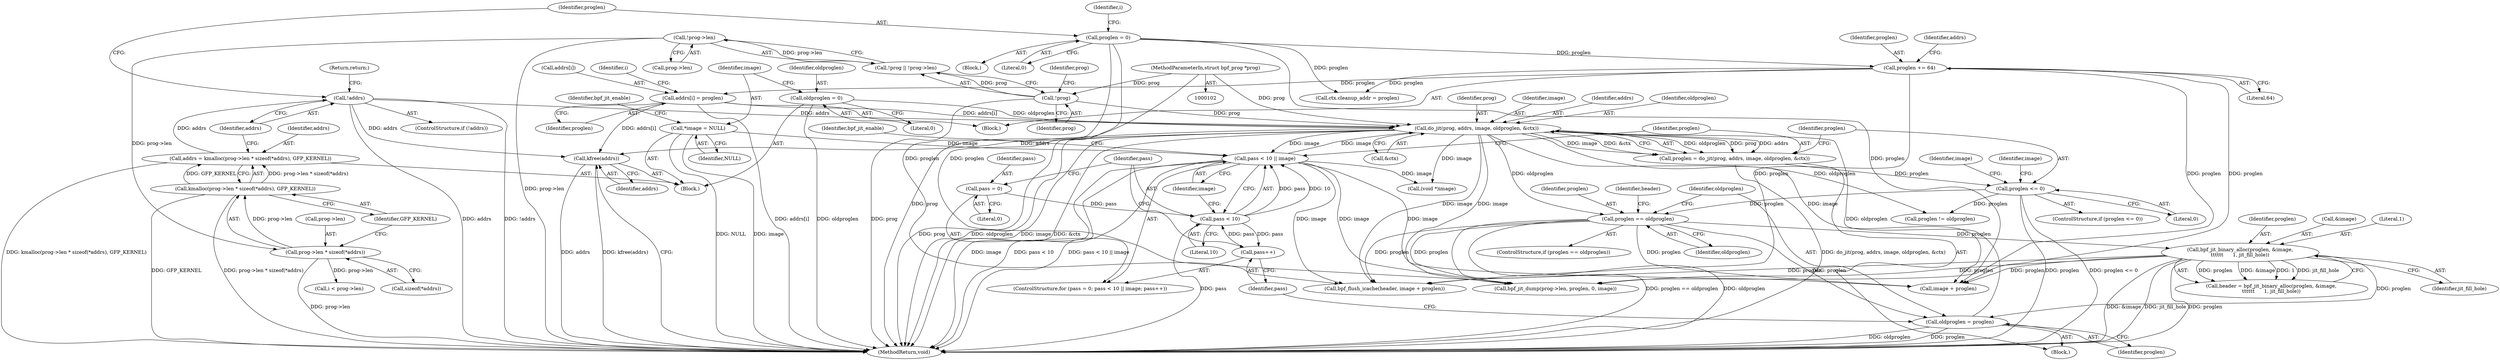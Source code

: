 digraph "0_linux_3f7352bf21f8fd7ba3e2fcef9488756f188e12be@API" {
"1000286" [label="(Call,kfree(addrs))"];
"1000193" [label="(Call,do_jit(prog, addrs, image, oldproglen, &ctx))"];
"1000128" [label="(Call,!prog)"];
"1000103" [label="(MethodParameterIn,struct bpf_prog *prog)"];
"1000147" [label="(Call,!addrs)"];
"1000135" [label="(Call,addrs = kmalloc(prog->len * sizeof(*addrs), GFP_KERNEL))"];
"1000137" [label="(Call,kmalloc(prog->len * sizeof(*addrs), GFP_KERNEL))"];
"1000138" [label="(Call,prog->len * sizeof(*addrs))"];
"1000130" [label="(Call,!prog->len)"];
"1000169" [label="(Call,addrs[i] = proglen)"];
"1000166" [label="(Call,proglen += 64)"];
"1000152" [label="(Call,proglen = 0)"];
"1000183" [label="(Call,pass < 10 || image)"];
"1000184" [label="(Call,pass < 10)"];
"1000188" [label="(Call,pass++)"];
"1000180" [label="(Call,pass = 0)"];
"1000116" [label="(Call,*image = NULL)"];
"1000111" [label="(Call,oldproglen = 0)"];
"1000244" [label="(Call,oldproglen = proglen)"];
"1000234" [label="(Call,bpf_jit_binary_alloc(proglen, &image,\n\t\t\t\t\t\t      1, jit_fill_hole))"];
"1000228" [label="(Call,proglen == oldproglen)"];
"1000201" [label="(Call,proglen <= 0)"];
"1000191" [label="(Call,proglen = do_jit(prog, addrs, image, oldproglen, &ctx))"];
"1000112" [label="(Identifier,oldproglen)"];
"1000229" [label="(Identifier,proglen)"];
"1000170" [label="(Call,addrs[i])"];
"1000200" [label="(ControlStructure,if (proglen <= 0))"];
"1000152" [label="(Call,proglen = 0)"];
"1000118" [label="(Identifier,NULL)"];
"1000147" [label="(Call,!addrs)"];
"1000249" [label="(Identifier,bpf_jit_enable)"];
"1000171" [label="(Identifier,addrs)"];
"1000246" [label="(Identifier,proglen)"];
"1000129" [label="(Identifier,prog)"];
"1000137" [label="(Call,kmalloc(prog->len * sizeof(*addrs), GFP_KERNEL))"];
"1000149" [label="(Return,return;)"];
"1000188" [label="(Call,pass++)"];
"1000228" [label="(Call,proglen == oldproglen)"];
"1000132" [label="(Identifier,prog)"];
"1000127" [label="(Call,!prog || !prog->len)"];
"1000234" [label="(Call,bpf_jit_binary_alloc(proglen, &image,\n\t\t\t\t\t\t      1, jit_fill_hole))"];
"1000124" [label="(Identifier,bpf_jit_enable)"];
"1000146" [label="(ControlStructure,if (!addrs))"];
"1000230" [label="(Identifier,oldproglen)"];
"1000195" [label="(Identifier,addrs)"];
"1000116" [label="(Call,*image = NULL)"];
"1000245" [label="(Identifier,oldproglen)"];
"1000179" [label="(ControlStructure,for (pass = 0; pass < 10 || image; pass++))"];
"1000227" [label="(ControlStructure,if (proglen == oldproglen))"];
"1000180" [label="(Call,pass = 0)"];
"1000173" [label="(Identifier,proglen)"];
"1000128" [label="(Call,!prog)"];
"1000203" [label="(Literal,0)"];
"1000287" [label="(Identifier,addrs)"];
"1000244" [label="(Call,oldproglen = proglen)"];
"1000131" [label="(Call,prog->len)"];
"1000190" [label="(Block,)"];
"1000261" [label="(Call,bpf_flush_icache(header, image + proglen))"];
"1000138" [label="(Call,prog->len * sizeof(*addrs))"];
"1000202" [label="(Identifier,proglen)"];
"1000130" [label="(Call,!prog->len)"];
"1000184" [label="(Call,pass < 10)"];
"1000238" [label="(Literal,1)"];
"1000277" [label="(Call,(void *)image)"];
"1000117" [label="(Identifier,image)"];
"1000191" [label="(Call,proglen = do_jit(prog, addrs, image, oldproglen, &ctx))"];
"1000288" [label="(MethodReturn,void)"];
"1000139" [label="(Call,prog->len)"];
"1000232" [label="(Call,header = bpf_jit_binary_alloc(proglen, &image,\n\t\t\t\t\t\t      1, jit_fill_hole))"];
"1000183" [label="(Call,pass < 10 || image)"];
"1000251" [label="(Call,bpf_jit_dump(prog->len, proglen, 0, image))"];
"1000174" [label="(Call,ctx.cleanup_addr = proglen)"];
"1000148" [label="(Identifier,addrs)"];
"1000233" [label="(Identifier,header)"];
"1000192" [label="(Identifier,proglen)"];
"1000158" [label="(Call,i < prog->len)"];
"1000198" [label="(Call,&ctx)"];
"1000154" [label="(Literal,0)"];
"1000103" [label="(MethodParameterIn,struct bpf_prog *prog)"];
"1000186" [label="(Literal,10)"];
"1000193" [label="(Call,do_jit(prog, addrs, image, oldproglen, &ctx))"];
"1000167" [label="(Identifier,proglen)"];
"1000153" [label="(Identifier,proglen)"];
"1000217" [label="(Call,proglen != oldproglen)"];
"1000185" [label="(Identifier,pass)"];
"1000135" [label="(Call,addrs = kmalloc(prog->len * sizeof(*addrs), GFP_KERNEL))"];
"1000201" [label="(Call,proglen <= 0)"];
"1000189" [label="(Identifier,pass)"];
"1000168" [label="(Literal,64)"];
"1000182" [label="(Literal,0)"];
"1000165" [label="(Block,)"];
"1000197" [label="(Identifier,oldproglen)"];
"1000164" [label="(Identifier,i)"];
"1000169" [label="(Call,addrs[i] = proglen)"];
"1000113" [label="(Literal,0)"];
"1000235" [label="(Identifier,proglen)"];
"1000145" [label="(Identifier,GFP_KERNEL)"];
"1000263" [label="(Call,image + proglen)"];
"1000194" [label="(Identifier,prog)"];
"1000166" [label="(Call,proglen += 64)"];
"1000214" [label="(Identifier,image)"];
"1000111" [label="(Call,oldproglen = 0)"];
"1000206" [label="(Identifier,image)"];
"1000187" [label="(Identifier,image)"];
"1000286" [label="(Call,kfree(addrs))"];
"1000151" [label="(Block,)"];
"1000181" [label="(Identifier,pass)"];
"1000136" [label="(Identifier,addrs)"];
"1000236" [label="(Call,&image)"];
"1000142" [label="(Call,sizeof(*addrs))"];
"1000104" [label="(Block,)"];
"1000156" [label="(Identifier,i)"];
"1000196" [label="(Identifier,image)"];
"1000239" [label="(Identifier,jit_fill_hole)"];
"1000286" -> "1000104"  [label="AST: "];
"1000286" -> "1000287"  [label="CFG: "];
"1000287" -> "1000286"  [label="AST: "];
"1000288" -> "1000286"  [label="CFG: "];
"1000286" -> "1000288"  [label="DDG: addrs"];
"1000286" -> "1000288"  [label="DDG: kfree(addrs)"];
"1000193" -> "1000286"  [label="DDG: addrs"];
"1000147" -> "1000286"  [label="DDG: addrs"];
"1000169" -> "1000286"  [label="DDG: addrs[i]"];
"1000193" -> "1000191"  [label="AST: "];
"1000193" -> "1000198"  [label="CFG: "];
"1000194" -> "1000193"  [label="AST: "];
"1000195" -> "1000193"  [label="AST: "];
"1000196" -> "1000193"  [label="AST: "];
"1000197" -> "1000193"  [label="AST: "];
"1000198" -> "1000193"  [label="AST: "];
"1000191" -> "1000193"  [label="CFG: "];
"1000193" -> "1000288"  [label="DDG: prog"];
"1000193" -> "1000288"  [label="DDG: oldproglen"];
"1000193" -> "1000288"  [label="DDG: image"];
"1000193" -> "1000288"  [label="DDG: &ctx"];
"1000193" -> "1000183"  [label="DDG: image"];
"1000193" -> "1000191"  [label="DDG: oldproglen"];
"1000193" -> "1000191"  [label="DDG: prog"];
"1000193" -> "1000191"  [label="DDG: addrs"];
"1000193" -> "1000191"  [label="DDG: image"];
"1000193" -> "1000191"  [label="DDG: &ctx"];
"1000128" -> "1000193"  [label="DDG: prog"];
"1000103" -> "1000193"  [label="DDG: prog"];
"1000147" -> "1000193"  [label="DDG: addrs"];
"1000169" -> "1000193"  [label="DDG: addrs[i]"];
"1000183" -> "1000193"  [label="DDG: image"];
"1000111" -> "1000193"  [label="DDG: oldproglen"];
"1000244" -> "1000193"  [label="DDG: oldproglen"];
"1000193" -> "1000217"  [label="DDG: oldproglen"];
"1000193" -> "1000228"  [label="DDG: oldproglen"];
"1000193" -> "1000251"  [label="DDG: image"];
"1000193" -> "1000261"  [label="DDG: image"];
"1000193" -> "1000263"  [label="DDG: image"];
"1000193" -> "1000277"  [label="DDG: image"];
"1000128" -> "1000127"  [label="AST: "];
"1000128" -> "1000129"  [label="CFG: "];
"1000129" -> "1000128"  [label="AST: "];
"1000132" -> "1000128"  [label="CFG: "];
"1000127" -> "1000128"  [label="CFG: "];
"1000128" -> "1000288"  [label="DDG: prog"];
"1000128" -> "1000127"  [label="DDG: prog"];
"1000103" -> "1000128"  [label="DDG: prog"];
"1000103" -> "1000102"  [label="AST: "];
"1000103" -> "1000288"  [label="DDG: prog"];
"1000147" -> "1000146"  [label="AST: "];
"1000147" -> "1000148"  [label="CFG: "];
"1000148" -> "1000147"  [label="AST: "];
"1000149" -> "1000147"  [label="CFG: "];
"1000153" -> "1000147"  [label="CFG: "];
"1000147" -> "1000288"  [label="DDG: addrs"];
"1000147" -> "1000288"  [label="DDG: !addrs"];
"1000135" -> "1000147"  [label="DDG: addrs"];
"1000135" -> "1000104"  [label="AST: "];
"1000135" -> "1000137"  [label="CFG: "];
"1000136" -> "1000135"  [label="AST: "];
"1000137" -> "1000135"  [label="AST: "];
"1000148" -> "1000135"  [label="CFG: "];
"1000135" -> "1000288"  [label="DDG: kmalloc(prog->len * sizeof(*addrs), GFP_KERNEL)"];
"1000137" -> "1000135"  [label="DDG: prog->len * sizeof(*addrs)"];
"1000137" -> "1000135"  [label="DDG: GFP_KERNEL"];
"1000137" -> "1000145"  [label="CFG: "];
"1000138" -> "1000137"  [label="AST: "];
"1000145" -> "1000137"  [label="AST: "];
"1000137" -> "1000288"  [label="DDG: GFP_KERNEL"];
"1000137" -> "1000288"  [label="DDG: prog->len * sizeof(*addrs)"];
"1000138" -> "1000137"  [label="DDG: prog->len"];
"1000138" -> "1000142"  [label="CFG: "];
"1000139" -> "1000138"  [label="AST: "];
"1000142" -> "1000138"  [label="AST: "];
"1000145" -> "1000138"  [label="CFG: "];
"1000138" -> "1000288"  [label="DDG: prog->len"];
"1000130" -> "1000138"  [label="DDG: prog->len"];
"1000138" -> "1000158"  [label="DDG: prog->len"];
"1000130" -> "1000127"  [label="AST: "];
"1000130" -> "1000131"  [label="CFG: "];
"1000131" -> "1000130"  [label="AST: "];
"1000127" -> "1000130"  [label="CFG: "];
"1000130" -> "1000288"  [label="DDG: prog->len"];
"1000130" -> "1000127"  [label="DDG: prog->len"];
"1000169" -> "1000165"  [label="AST: "];
"1000169" -> "1000173"  [label="CFG: "];
"1000170" -> "1000169"  [label="AST: "];
"1000173" -> "1000169"  [label="AST: "];
"1000164" -> "1000169"  [label="CFG: "];
"1000169" -> "1000288"  [label="DDG: addrs[i]"];
"1000166" -> "1000169"  [label="DDG: proglen"];
"1000166" -> "1000165"  [label="AST: "];
"1000166" -> "1000168"  [label="CFG: "];
"1000167" -> "1000166"  [label="AST: "];
"1000168" -> "1000166"  [label="AST: "];
"1000171" -> "1000166"  [label="CFG: "];
"1000152" -> "1000166"  [label="DDG: proglen"];
"1000166" -> "1000174"  [label="DDG: proglen"];
"1000166" -> "1000251"  [label="DDG: proglen"];
"1000166" -> "1000261"  [label="DDG: proglen"];
"1000166" -> "1000263"  [label="DDG: proglen"];
"1000152" -> "1000151"  [label="AST: "];
"1000152" -> "1000154"  [label="CFG: "];
"1000153" -> "1000152"  [label="AST: "];
"1000154" -> "1000152"  [label="AST: "];
"1000156" -> "1000152"  [label="CFG: "];
"1000152" -> "1000174"  [label="DDG: proglen"];
"1000152" -> "1000251"  [label="DDG: proglen"];
"1000152" -> "1000261"  [label="DDG: proglen"];
"1000152" -> "1000263"  [label="DDG: proglen"];
"1000183" -> "1000179"  [label="AST: "];
"1000183" -> "1000184"  [label="CFG: "];
"1000183" -> "1000187"  [label="CFG: "];
"1000184" -> "1000183"  [label="AST: "];
"1000187" -> "1000183"  [label="AST: "];
"1000192" -> "1000183"  [label="CFG: "];
"1000249" -> "1000183"  [label="CFG: "];
"1000183" -> "1000288"  [label="DDG: image"];
"1000183" -> "1000288"  [label="DDG: pass < 10"];
"1000183" -> "1000288"  [label="DDG: pass < 10 || image"];
"1000184" -> "1000183"  [label="DDG: pass"];
"1000184" -> "1000183"  [label="DDG: 10"];
"1000116" -> "1000183"  [label="DDG: image"];
"1000183" -> "1000251"  [label="DDG: image"];
"1000183" -> "1000261"  [label="DDG: image"];
"1000183" -> "1000263"  [label="DDG: image"];
"1000183" -> "1000277"  [label="DDG: image"];
"1000184" -> "1000186"  [label="CFG: "];
"1000185" -> "1000184"  [label="AST: "];
"1000186" -> "1000184"  [label="AST: "];
"1000187" -> "1000184"  [label="CFG: "];
"1000184" -> "1000288"  [label="DDG: pass"];
"1000188" -> "1000184"  [label="DDG: pass"];
"1000180" -> "1000184"  [label="DDG: pass"];
"1000184" -> "1000188"  [label="DDG: pass"];
"1000188" -> "1000179"  [label="AST: "];
"1000188" -> "1000189"  [label="CFG: "];
"1000189" -> "1000188"  [label="AST: "];
"1000185" -> "1000188"  [label="CFG: "];
"1000180" -> "1000179"  [label="AST: "];
"1000180" -> "1000182"  [label="CFG: "];
"1000181" -> "1000180"  [label="AST: "];
"1000182" -> "1000180"  [label="AST: "];
"1000185" -> "1000180"  [label="CFG: "];
"1000116" -> "1000104"  [label="AST: "];
"1000116" -> "1000118"  [label="CFG: "];
"1000117" -> "1000116"  [label="AST: "];
"1000118" -> "1000116"  [label="AST: "];
"1000124" -> "1000116"  [label="CFG: "];
"1000116" -> "1000288"  [label="DDG: NULL"];
"1000116" -> "1000288"  [label="DDG: image"];
"1000111" -> "1000104"  [label="AST: "];
"1000111" -> "1000113"  [label="CFG: "];
"1000112" -> "1000111"  [label="AST: "];
"1000113" -> "1000111"  [label="AST: "];
"1000117" -> "1000111"  [label="CFG: "];
"1000111" -> "1000288"  [label="DDG: oldproglen"];
"1000244" -> "1000190"  [label="AST: "];
"1000244" -> "1000246"  [label="CFG: "];
"1000245" -> "1000244"  [label="AST: "];
"1000246" -> "1000244"  [label="AST: "];
"1000189" -> "1000244"  [label="CFG: "];
"1000244" -> "1000288"  [label="DDG: oldproglen"];
"1000244" -> "1000288"  [label="DDG: proglen"];
"1000234" -> "1000244"  [label="DDG: proglen"];
"1000228" -> "1000244"  [label="DDG: proglen"];
"1000234" -> "1000232"  [label="AST: "];
"1000234" -> "1000239"  [label="CFG: "];
"1000235" -> "1000234"  [label="AST: "];
"1000236" -> "1000234"  [label="AST: "];
"1000238" -> "1000234"  [label="AST: "];
"1000239" -> "1000234"  [label="AST: "];
"1000232" -> "1000234"  [label="CFG: "];
"1000234" -> "1000288"  [label="DDG: &image"];
"1000234" -> "1000288"  [label="DDG: jit_fill_hole"];
"1000234" -> "1000288"  [label="DDG: proglen"];
"1000234" -> "1000232"  [label="DDG: proglen"];
"1000234" -> "1000232"  [label="DDG: &image"];
"1000234" -> "1000232"  [label="DDG: 1"];
"1000234" -> "1000232"  [label="DDG: jit_fill_hole"];
"1000228" -> "1000234"  [label="DDG: proglen"];
"1000234" -> "1000251"  [label="DDG: proglen"];
"1000234" -> "1000261"  [label="DDG: proglen"];
"1000234" -> "1000263"  [label="DDG: proglen"];
"1000228" -> "1000227"  [label="AST: "];
"1000228" -> "1000230"  [label="CFG: "];
"1000229" -> "1000228"  [label="AST: "];
"1000230" -> "1000228"  [label="AST: "];
"1000233" -> "1000228"  [label="CFG: "];
"1000245" -> "1000228"  [label="CFG: "];
"1000228" -> "1000288"  [label="DDG: proglen == oldproglen"];
"1000228" -> "1000288"  [label="DDG: oldproglen"];
"1000201" -> "1000228"  [label="DDG: proglen"];
"1000228" -> "1000251"  [label="DDG: proglen"];
"1000228" -> "1000261"  [label="DDG: proglen"];
"1000228" -> "1000263"  [label="DDG: proglen"];
"1000201" -> "1000200"  [label="AST: "];
"1000201" -> "1000203"  [label="CFG: "];
"1000202" -> "1000201"  [label="AST: "];
"1000203" -> "1000201"  [label="AST: "];
"1000206" -> "1000201"  [label="CFG: "];
"1000214" -> "1000201"  [label="CFG: "];
"1000201" -> "1000288"  [label="DDG: proglen <= 0"];
"1000201" -> "1000288"  [label="DDG: proglen"];
"1000191" -> "1000201"  [label="DDG: proglen"];
"1000201" -> "1000217"  [label="DDG: proglen"];
"1000191" -> "1000190"  [label="AST: "];
"1000192" -> "1000191"  [label="AST: "];
"1000202" -> "1000191"  [label="CFG: "];
"1000191" -> "1000288"  [label="DDG: do_jit(prog, addrs, image, oldproglen, &ctx)"];
}
